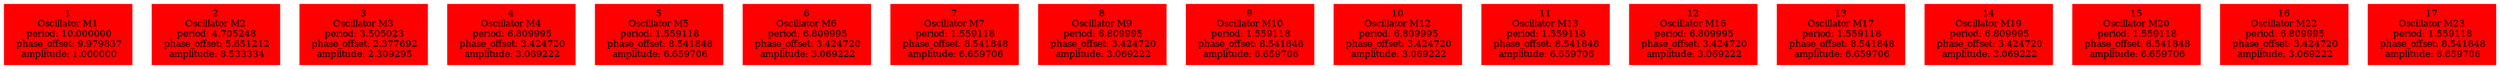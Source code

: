  digraph g{ forcelabels=true;
1 [label=<1<BR />Oscillator M1<BR /> period: 10.000000<BR /> phase_offset: 9.979837<BR /> amplitude: 1.000000>, shape=box,color=red,style=filled,fontsize=8];2 [label=<2<BR />Oscillator M2<BR /> period: 4.705248<BR /> phase_offset: 5.651212<BR /> amplitude: 8.533334>, shape=box,color=red,style=filled,fontsize=8];3 [label=<3<BR />Oscillator M3<BR /> period: 3.505023<BR /> phase_offset: 2.377692<BR /> amplitude: 2.309295>, shape=box,color=red,style=filled,fontsize=8];4 [label=<4<BR />Oscillator M4<BR /> period: 6.809995<BR /> phase_offset: 3.424720<BR /> amplitude: 3.069222>, shape=box,color=red,style=filled,fontsize=8];5 [label=<5<BR />Oscillator M5<BR /> period: 1.559118<BR /> phase_offset: 8.541848<BR /> amplitude: 6.659706>, shape=box,color=red,style=filled,fontsize=8];6 [label=<6<BR />Oscillator M6<BR /> period: 6.809995<BR /> phase_offset: 3.424720<BR /> amplitude: 3.069222>, shape=box,color=red,style=filled,fontsize=8];7 [label=<7<BR />Oscillator M7<BR /> period: 1.559118<BR /> phase_offset: 8.541848<BR /> amplitude: 6.659706>, shape=box,color=red,style=filled,fontsize=8];8 [label=<8<BR />Oscillator M9<BR /> period: 6.809995<BR /> phase_offset: 3.424720<BR /> amplitude: 3.069222>, shape=box,color=red,style=filled,fontsize=8];9 [label=<9<BR />Oscillator M10<BR /> period: 1.559118<BR /> phase_offset: 8.541848<BR /> amplitude: 6.659706>, shape=box,color=red,style=filled,fontsize=8];10 [label=<10<BR />Oscillator M12<BR /> period: 6.809995<BR /> phase_offset: 3.424720<BR /> amplitude: 3.069222>, shape=box,color=red,style=filled,fontsize=8];11 [label=<11<BR />Oscillator M13<BR /> period: 1.559118<BR /> phase_offset: 8.541848<BR /> amplitude: 6.659706>, shape=box,color=red,style=filled,fontsize=8];12 [label=<12<BR />Oscillator M16<BR /> period: 6.809995<BR /> phase_offset: 3.424720<BR /> amplitude: 3.069222>, shape=box,color=red,style=filled,fontsize=8];13 [label=<13<BR />Oscillator M17<BR /> period: 1.559118<BR /> phase_offset: 8.541848<BR /> amplitude: 6.659706>, shape=box,color=red,style=filled,fontsize=8];14 [label=<14<BR />Oscillator M19<BR /> period: 6.809995<BR /> phase_offset: 3.424720<BR /> amplitude: 3.069222>, shape=box,color=red,style=filled,fontsize=8];15 [label=<15<BR />Oscillator M20<BR /> period: 1.559118<BR /> phase_offset: 8.541848<BR /> amplitude: 6.659706>, shape=box,color=red,style=filled,fontsize=8];16 [label=<16<BR />Oscillator M22<BR /> period: 6.809995<BR /> phase_offset: 3.424720<BR /> amplitude: 3.069222>, shape=box,color=red,style=filled,fontsize=8];17 [label=<17<BR />Oscillator M23<BR /> period: 1.559118<BR /> phase_offset: 8.541848<BR /> amplitude: 6.659706>, shape=box,color=red,style=filled,fontsize=8]; }
